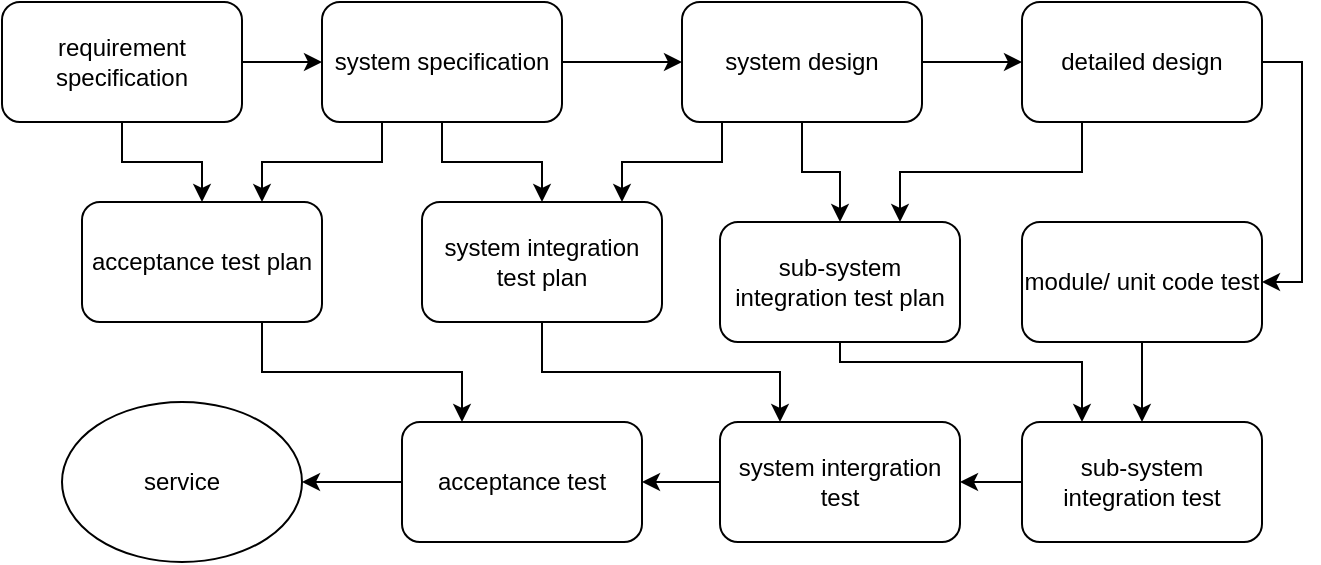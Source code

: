 <mxfile version="15.7.3" type="device"><diagram id="94_vSeb2RQ2A3-fkdJsH" name="Page-1"><mxGraphModel dx="981" dy="597" grid="1" gridSize="10" guides="1" tooltips="1" connect="1" arrows="1" fold="1" page="1" pageScale="1" pageWidth="827" pageHeight="1169" math="0" shadow="0"><root><mxCell id="0"/><mxCell id="1" parent="0"/><mxCell id="Ea0Rk5sw5C7qVIGG9ApZ-12" value="" style="edgeStyle=orthogonalEdgeStyle;rounded=0;orthogonalLoop=1;jettySize=auto;html=1;" edge="1" parent="1" source="Ea0Rk5sw5C7qVIGG9ApZ-1" target="Ea0Rk5sw5C7qVIGG9ApZ-2"><mxGeometry relative="1" as="geometry"><Array as="points"><mxPoint x="260" y="290"/><mxPoint x="260" y="290"/></Array></mxGeometry></mxCell><mxCell id="Ea0Rk5sw5C7qVIGG9ApZ-21" value="" style="edgeStyle=orthogonalEdgeStyle;rounded=0;orthogonalLoop=1;jettySize=auto;html=1;" edge="1" parent="1" source="Ea0Rk5sw5C7qVIGG9ApZ-1" target="Ea0Rk5sw5C7qVIGG9ApZ-19"><mxGeometry relative="1" as="geometry"/></mxCell><mxCell id="Ea0Rk5sw5C7qVIGG9ApZ-1" value="requirement specification" style="rounded=1;whiteSpace=wrap;html=1;" vertex="1" parent="1"><mxGeometry x="130" y="260" width="120" height="60" as="geometry"/></mxCell><mxCell id="Ea0Rk5sw5C7qVIGG9ApZ-13" style="edgeStyle=orthogonalEdgeStyle;rounded=0;orthogonalLoop=1;jettySize=auto;html=1;exitX=1;exitY=0.5;exitDx=0;exitDy=0;entryX=0;entryY=0.5;entryDx=0;entryDy=0;" edge="1" parent="1" source="Ea0Rk5sw5C7qVIGG9ApZ-2" target="Ea0Rk5sw5C7qVIGG9ApZ-3"><mxGeometry relative="1" as="geometry"/></mxCell><mxCell id="Ea0Rk5sw5C7qVIGG9ApZ-23" style="edgeStyle=orthogonalEdgeStyle;rounded=0;orthogonalLoop=1;jettySize=auto;html=1;entryX=0.75;entryY=0;entryDx=0;entryDy=0;" edge="1" parent="1" source="Ea0Rk5sw5C7qVIGG9ApZ-2" target="Ea0Rk5sw5C7qVIGG9ApZ-19"><mxGeometry relative="1" as="geometry"><Array as="points"><mxPoint x="320" y="340"/><mxPoint x="260" y="340"/></Array></mxGeometry></mxCell><mxCell id="Ea0Rk5sw5C7qVIGG9ApZ-24" value="" style="edgeStyle=orthogonalEdgeStyle;rounded=0;orthogonalLoop=1;jettySize=auto;html=1;" edge="1" parent="1" source="Ea0Rk5sw5C7qVIGG9ApZ-2" target="Ea0Rk5sw5C7qVIGG9ApZ-18"><mxGeometry relative="1" as="geometry"/></mxCell><mxCell id="Ea0Rk5sw5C7qVIGG9ApZ-2" value="system specification" style="rounded=1;whiteSpace=wrap;html=1;" vertex="1" parent="1"><mxGeometry x="290" y="260" width="120" height="60" as="geometry"/></mxCell><mxCell id="Ea0Rk5sw5C7qVIGG9ApZ-14" style="edgeStyle=orthogonalEdgeStyle;rounded=0;orthogonalLoop=1;jettySize=auto;html=1;exitX=1;exitY=0.5;exitDx=0;exitDy=0;entryX=0;entryY=0.5;entryDx=0;entryDy=0;" edge="1" parent="1" source="Ea0Rk5sw5C7qVIGG9ApZ-3" target="Ea0Rk5sw5C7qVIGG9ApZ-4"><mxGeometry relative="1" as="geometry"/></mxCell><mxCell id="Ea0Rk5sw5C7qVIGG9ApZ-26" style="edgeStyle=orthogonalEdgeStyle;rounded=0;orthogonalLoop=1;jettySize=auto;html=1;exitX=0.5;exitY=1;exitDx=0;exitDy=0;entryX=0.833;entryY=0;entryDx=0;entryDy=0;entryPerimeter=0;" edge="1" parent="1" source="Ea0Rk5sw5C7qVIGG9ApZ-3" target="Ea0Rk5sw5C7qVIGG9ApZ-18"><mxGeometry relative="1" as="geometry"><Array as="points"><mxPoint x="490" y="320"/><mxPoint x="490" y="340"/><mxPoint x="440" y="340"/><mxPoint x="440" y="360"/></Array></mxGeometry></mxCell><mxCell id="Ea0Rk5sw5C7qVIGG9ApZ-27" value="" style="edgeStyle=orthogonalEdgeStyle;rounded=0;orthogonalLoop=1;jettySize=auto;html=1;" edge="1" parent="1" source="Ea0Rk5sw5C7qVIGG9ApZ-3" target="Ea0Rk5sw5C7qVIGG9ApZ-20"><mxGeometry relative="1" as="geometry"/></mxCell><mxCell id="Ea0Rk5sw5C7qVIGG9ApZ-3" value="system design" style="rounded=1;whiteSpace=wrap;html=1;" vertex="1" parent="1"><mxGeometry x="470" y="260" width="120" height="60" as="geometry"/></mxCell><mxCell id="Ea0Rk5sw5C7qVIGG9ApZ-17" style="edgeStyle=orthogonalEdgeStyle;rounded=0;orthogonalLoop=1;jettySize=auto;html=1;exitX=1;exitY=0.5;exitDx=0;exitDy=0;entryX=1;entryY=0.5;entryDx=0;entryDy=0;" edge="1" parent="1" source="Ea0Rk5sw5C7qVIGG9ApZ-4" target="Ea0Rk5sw5C7qVIGG9ApZ-11"><mxGeometry relative="1" as="geometry"/></mxCell><mxCell id="Ea0Rk5sw5C7qVIGG9ApZ-29" style="edgeStyle=orthogonalEdgeStyle;rounded=0;orthogonalLoop=1;jettySize=auto;html=1;exitX=0.5;exitY=1;exitDx=0;exitDy=0;entryX=0.75;entryY=0;entryDx=0;entryDy=0;" edge="1" parent="1" source="Ea0Rk5sw5C7qVIGG9ApZ-4" target="Ea0Rk5sw5C7qVIGG9ApZ-20"><mxGeometry relative="1" as="geometry"><Array as="points"><mxPoint x="670" y="320"/><mxPoint x="670" y="345"/><mxPoint x="579" y="345"/></Array></mxGeometry></mxCell><mxCell id="Ea0Rk5sw5C7qVIGG9ApZ-4" value="detailed design" style="rounded=1;whiteSpace=wrap;html=1;" vertex="1" parent="1"><mxGeometry x="640" y="260" width="120" height="60" as="geometry"/></mxCell><mxCell id="Ea0Rk5sw5C7qVIGG9ApZ-33" value="" style="edgeStyle=orthogonalEdgeStyle;rounded=0;orthogonalLoop=1;jettySize=auto;html=1;" edge="1" parent="1" source="Ea0Rk5sw5C7qVIGG9ApZ-6" target="Ea0Rk5sw5C7qVIGG9ApZ-7"><mxGeometry relative="1" as="geometry"/></mxCell><mxCell id="Ea0Rk5sw5C7qVIGG9ApZ-6" value="sub-system integration test" style="rounded=1;whiteSpace=wrap;html=1;" vertex="1" parent="1"><mxGeometry x="640" y="470" width="120" height="60" as="geometry"/></mxCell><mxCell id="Ea0Rk5sw5C7qVIGG9ApZ-34" value="" style="edgeStyle=orthogonalEdgeStyle;rounded=0;orthogonalLoop=1;jettySize=auto;html=1;" edge="1" parent="1" source="Ea0Rk5sw5C7qVIGG9ApZ-7" target="Ea0Rk5sw5C7qVIGG9ApZ-8"><mxGeometry relative="1" as="geometry"/></mxCell><mxCell id="Ea0Rk5sw5C7qVIGG9ApZ-7" value="system intergration test" style="rounded=1;whiteSpace=wrap;html=1;" vertex="1" parent="1"><mxGeometry x="489" y="470" width="120" height="60" as="geometry"/></mxCell><mxCell id="Ea0Rk5sw5C7qVIGG9ApZ-32" value="" style="edgeStyle=orthogonalEdgeStyle;rounded=0;orthogonalLoop=1;jettySize=auto;html=1;" edge="1" parent="1" source="Ea0Rk5sw5C7qVIGG9ApZ-8" target="Ea0Rk5sw5C7qVIGG9ApZ-10"><mxGeometry relative="1" as="geometry"/></mxCell><mxCell id="Ea0Rk5sw5C7qVIGG9ApZ-8" value="acceptance test" style="rounded=1;whiteSpace=wrap;html=1;" vertex="1" parent="1"><mxGeometry x="330" y="470" width="120" height="60" as="geometry"/></mxCell><mxCell id="Ea0Rk5sw5C7qVIGG9ApZ-10" value="service" style="ellipse;whiteSpace=wrap;html=1;" vertex="1" parent="1"><mxGeometry x="160" y="460" width="120" height="80" as="geometry"/></mxCell><mxCell id="Ea0Rk5sw5C7qVIGG9ApZ-30" value="" style="edgeStyle=orthogonalEdgeStyle;rounded=0;orthogonalLoop=1;jettySize=auto;html=1;" edge="1" parent="1" source="Ea0Rk5sw5C7qVIGG9ApZ-11" target="Ea0Rk5sw5C7qVIGG9ApZ-6"><mxGeometry relative="1" as="geometry"/></mxCell><mxCell id="Ea0Rk5sw5C7qVIGG9ApZ-11" value="module/ unit code test" style="rounded=1;whiteSpace=wrap;html=1;" vertex="1" parent="1"><mxGeometry x="640" y="370" width="120" height="60" as="geometry"/></mxCell><mxCell id="Ea0Rk5sw5C7qVIGG9ApZ-35" style="edgeStyle=orthogonalEdgeStyle;rounded=0;orthogonalLoop=1;jettySize=auto;html=1;exitX=0.5;exitY=1;exitDx=0;exitDy=0;entryX=0.25;entryY=0;entryDx=0;entryDy=0;" edge="1" parent="1" source="Ea0Rk5sw5C7qVIGG9ApZ-18" target="Ea0Rk5sw5C7qVIGG9ApZ-7"><mxGeometry relative="1" as="geometry"/></mxCell><mxCell id="Ea0Rk5sw5C7qVIGG9ApZ-18" value="system integration test plan" style="rounded=1;whiteSpace=wrap;html=1;" vertex="1" parent="1"><mxGeometry x="340" y="360" width="120" height="60" as="geometry"/></mxCell><mxCell id="Ea0Rk5sw5C7qVIGG9ApZ-36" style="edgeStyle=orthogonalEdgeStyle;rounded=0;orthogonalLoop=1;jettySize=auto;html=1;exitX=0.75;exitY=1;exitDx=0;exitDy=0;entryX=0.25;entryY=0;entryDx=0;entryDy=0;" edge="1" parent="1" source="Ea0Rk5sw5C7qVIGG9ApZ-19" target="Ea0Rk5sw5C7qVIGG9ApZ-8"><mxGeometry relative="1" as="geometry"/></mxCell><mxCell id="Ea0Rk5sw5C7qVIGG9ApZ-19" value="acceptance test plan" style="rounded=1;whiteSpace=wrap;html=1;" vertex="1" parent="1"><mxGeometry x="170" y="360" width="120" height="60" as="geometry"/></mxCell><mxCell id="Ea0Rk5sw5C7qVIGG9ApZ-31" style="edgeStyle=orthogonalEdgeStyle;rounded=0;orthogonalLoop=1;jettySize=auto;html=1;exitX=0.5;exitY=1;exitDx=0;exitDy=0;entryX=0.25;entryY=0;entryDx=0;entryDy=0;" edge="1" parent="1" source="Ea0Rk5sw5C7qVIGG9ApZ-20" target="Ea0Rk5sw5C7qVIGG9ApZ-6"><mxGeometry relative="1" as="geometry"><Array as="points"><mxPoint x="549" y="440"/><mxPoint x="670" y="440"/></Array></mxGeometry></mxCell><mxCell id="Ea0Rk5sw5C7qVIGG9ApZ-20" value="sub-system integration test plan" style="rounded=1;whiteSpace=wrap;html=1;" vertex="1" parent="1"><mxGeometry x="489" y="370" width="120" height="60" as="geometry"/></mxCell></root></mxGraphModel></diagram></mxfile>